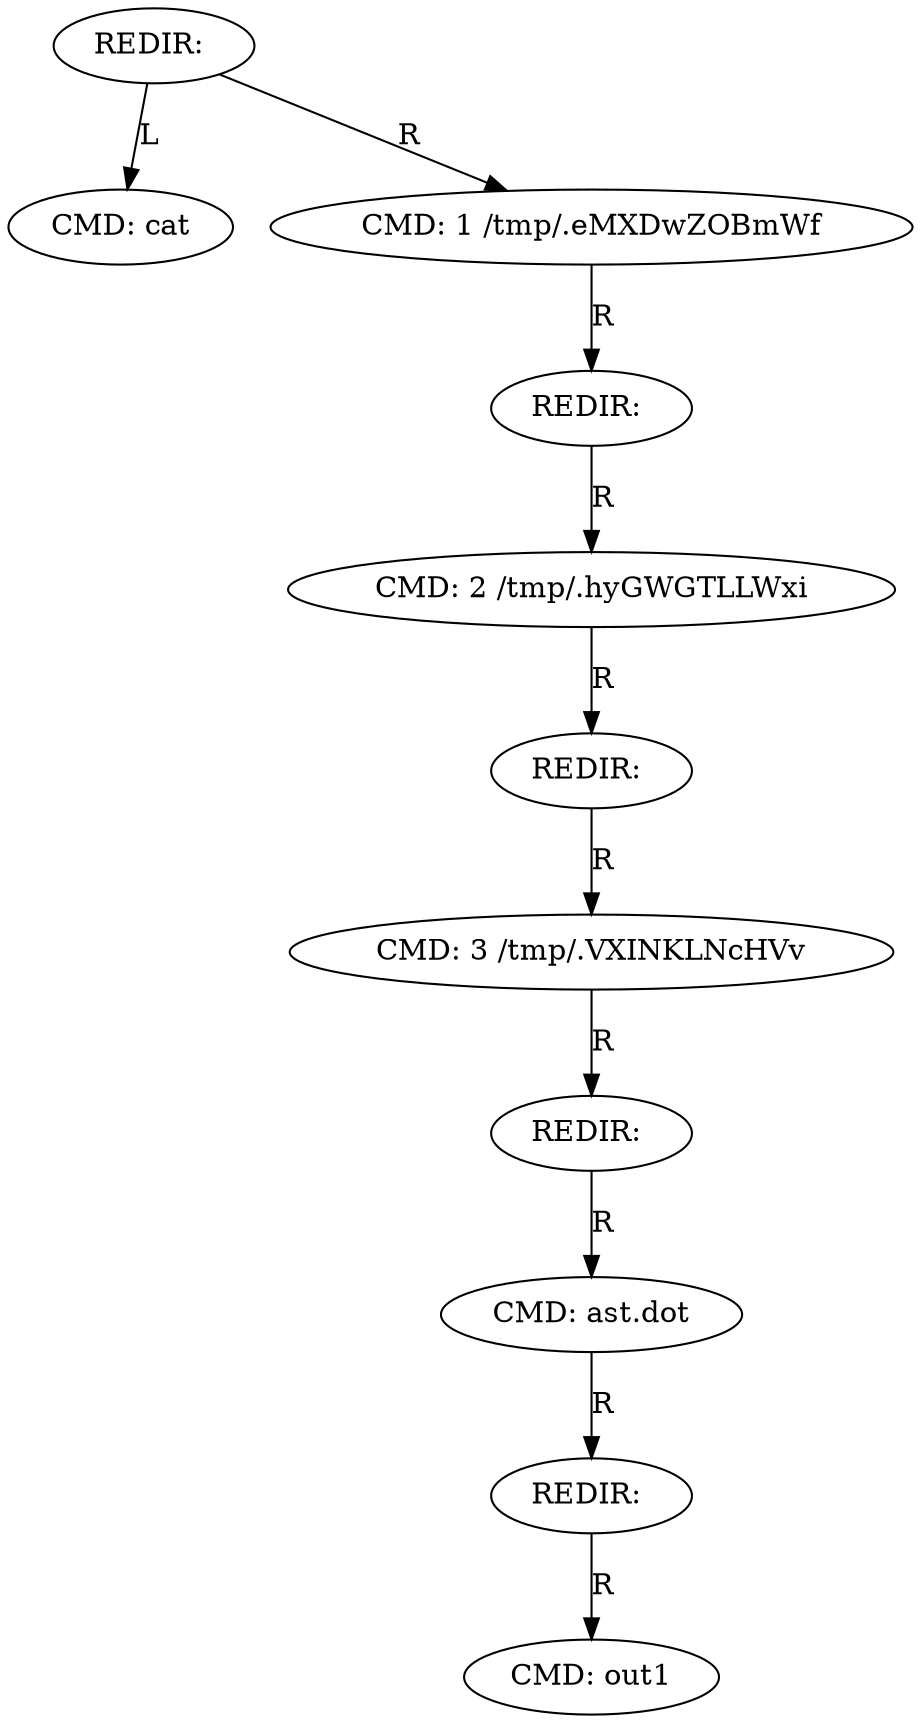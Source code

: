 digraph AST {
"0x603000003340" [label="REDIR: "];
"0x603000003340" -> "0x6030000033a0" [label="L"];
"0x6030000033a0" [label="CMD: cat"];
"0x603000003340" -> "0x6030000033d0" [label="R"];
"0x6030000033d0" [label="CMD: 1 /tmp/.eMXDwZOBmWf"];
"0x6030000033d0" -> "0x603000003460" [label="R"];
"0x603000003460" [label="REDIR: "];
"0x603000003460" -> "0x603000003490" [label="R"];
"0x603000003490" [label="CMD: 2 /tmp/.hyGWGTLLWxi"];
"0x603000003490" -> "0x603000003520" [label="R"];
"0x603000003520" [label="REDIR: "];
"0x603000003520" -> "0x603000003550" [label="R"];
"0x603000003550" [label="CMD: 3 /tmp/.VXINKLNcHVv"];
"0x603000003550" -> "0x6030000035b0" [label="R"];
"0x6030000035b0" [label="REDIR: "];
"0x6030000035b0" -> "0x6030000035e0" [label="R"];
"0x6030000035e0" [label="CMD: ast.dot"];
"0x6030000035e0" -> "0x603000003610" [label="R"];
"0x603000003610" [label="REDIR: "];
"0x603000003610" -> "0x603000003640" [label="R"];
"0x603000003640" [label="CMD: out1"];
}
